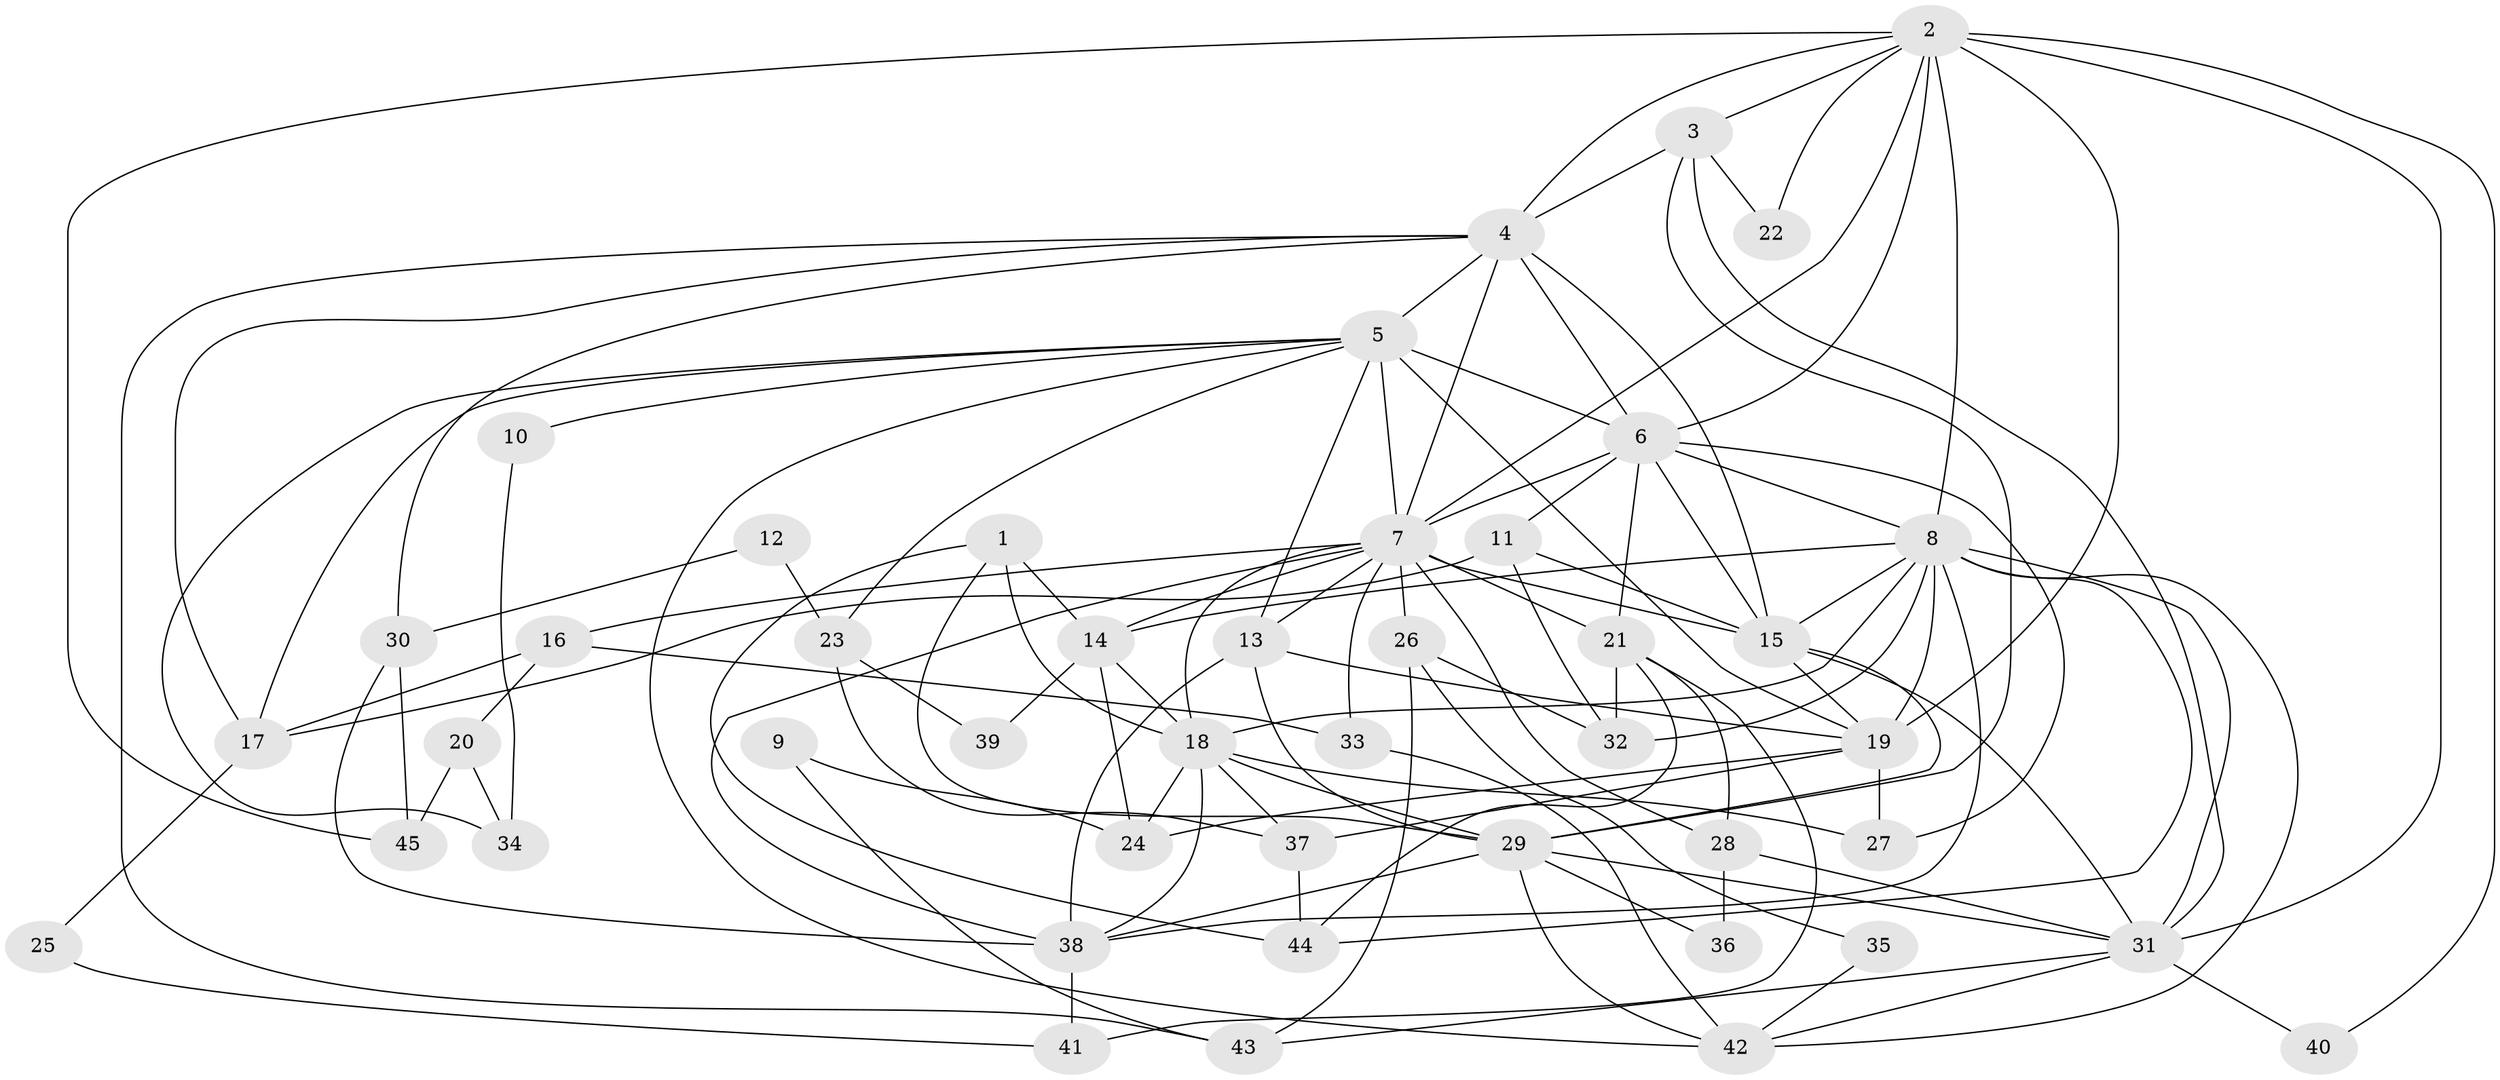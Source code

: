 // original degree distribution, {4: 0.34444444444444444, 3: 0.18888888888888888, 5: 0.15555555555555556, 7: 0.03333333333333333, 6: 0.1, 2: 0.16666666666666666, 10: 0.011111111111111112}
// Generated by graph-tools (version 1.1) at 2025/36/03/09/25 02:36:07]
// undirected, 45 vertices, 115 edges
graph export_dot {
graph [start="1"]
  node [color=gray90,style=filled];
  1;
  2;
  3;
  4;
  5;
  6;
  7;
  8;
  9;
  10;
  11;
  12;
  13;
  14;
  15;
  16;
  17;
  18;
  19;
  20;
  21;
  22;
  23;
  24;
  25;
  26;
  27;
  28;
  29;
  30;
  31;
  32;
  33;
  34;
  35;
  36;
  37;
  38;
  39;
  40;
  41;
  42;
  43;
  44;
  45;
  1 -- 14 [weight=1.0];
  1 -- 18 [weight=1.0];
  1 -- 29 [weight=1.0];
  1 -- 44 [weight=1.0];
  2 -- 3 [weight=1.0];
  2 -- 4 [weight=1.0];
  2 -- 6 [weight=1.0];
  2 -- 7 [weight=1.0];
  2 -- 8 [weight=2.0];
  2 -- 19 [weight=1.0];
  2 -- 22 [weight=1.0];
  2 -- 31 [weight=2.0];
  2 -- 40 [weight=1.0];
  2 -- 45 [weight=1.0];
  3 -- 4 [weight=1.0];
  3 -- 22 [weight=1.0];
  3 -- 29 [weight=1.0];
  3 -- 31 [weight=1.0];
  4 -- 5 [weight=2.0];
  4 -- 6 [weight=3.0];
  4 -- 7 [weight=2.0];
  4 -- 15 [weight=2.0];
  4 -- 17 [weight=1.0];
  4 -- 30 [weight=1.0];
  4 -- 43 [weight=1.0];
  5 -- 6 [weight=3.0];
  5 -- 7 [weight=2.0];
  5 -- 10 [weight=1.0];
  5 -- 13 [weight=2.0];
  5 -- 17 [weight=1.0];
  5 -- 19 [weight=1.0];
  5 -- 23 [weight=1.0];
  5 -- 34 [weight=1.0];
  5 -- 42 [weight=1.0];
  6 -- 7 [weight=3.0];
  6 -- 8 [weight=1.0];
  6 -- 11 [weight=1.0];
  6 -- 15 [weight=1.0];
  6 -- 21 [weight=1.0];
  6 -- 27 [weight=1.0];
  7 -- 13 [weight=1.0];
  7 -- 14 [weight=2.0];
  7 -- 15 [weight=1.0];
  7 -- 16 [weight=1.0];
  7 -- 18 [weight=2.0];
  7 -- 21 [weight=1.0];
  7 -- 26 [weight=1.0];
  7 -- 28 [weight=1.0];
  7 -- 33 [weight=1.0];
  7 -- 38 [weight=1.0];
  8 -- 14 [weight=1.0];
  8 -- 15 [weight=1.0];
  8 -- 18 [weight=1.0];
  8 -- 19 [weight=1.0];
  8 -- 31 [weight=1.0];
  8 -- 32 [weight=2.0];
  8 -- 38 [weight=1.0];
  8 -- 42 [weight=1.0];
  8 -- 44 [weight=1.0];
  9 -- 24 [weight=1.0];
  9 -- 43 [weight=1.0];
  10 -- 34 [weight=1.0];
  11 -- 15 [weight=1.0];
  11 -- 17 [weight=1.0];
  11 -- 32 [weight=1.0];
  12 -- 23 [weight=1.0];
  12 -- 30 [weight=1.0];
  13 -- 19 [weight=1.0];
  13 -- 29 [weight=1.0];
  13 -- 38 [weight=1.0];
  14 -- 18 [weight=1.0];
  14 -- 24 [weight=1.0];
  14 -- 39 [weight=1.0];
  15 -- 19 [weight=1.0];
  15 -- 29 [weight=1.0];
  15 -- 31 [weight=1.0];
  16 -- 17 [weight=1.0];
  16 -- 20 [weight=1.0];
  16 -- 33 [weight=1.0];
  17 -- 25 [weight=1.0];
  18 -- 24 [weight=1.0];
  18 -- 27 [weight=2.0];
  18 -- 29 [weight=1.0];
  18 -- 37 [weight=1.0];
  18 -- 38 [weight=1.0];
  19 -- 24 [weight=1.0];
  19 -- 27 [weight=2.0];
  19 -- 37 [weight=1.0];
  20 -- 34 [weight=1.0];
  20 -- 45 [weight=1.0];
  21 -- 28 [weight=1.0];
  21 -- 32 [weight=1.0];
  21 -- 41 [weight=1.0];
  21 -- 44 [weight=1.0];
  23 -- 37 [weight=1.0];
  23 -- 39 [weight=1.0];
  25 -- 41 [weight=1.0];
  26 -- 32 [weight=1.0];
  26 -- 35 [weight=1.0];
  26 -- 43 [weight=1.0];
  28 -- 31 [weight=1.0];
  28 -- 36 [weight=2.0];
  29 -- 31 [weight=1.0];
  29 -- 36 [weight=1.0];
  29 -- 38 [weight=1.0];
  29 -- 42 [weight=1.0];
  30 -- 38 [weight=1.0];
  30 -- 45 [weight=1.0];
  31 -- 40 [weight=1.0];
  31 -- 42 [weight=1.0];
  31 -- 43 [weight=1.0];
  33 -- 42 [weight=1.0];
  35 -- 42 [weight=1.0];
  37 -- 44 [weight=1.0];
  38 -- 41 [weight=1.0];
}
